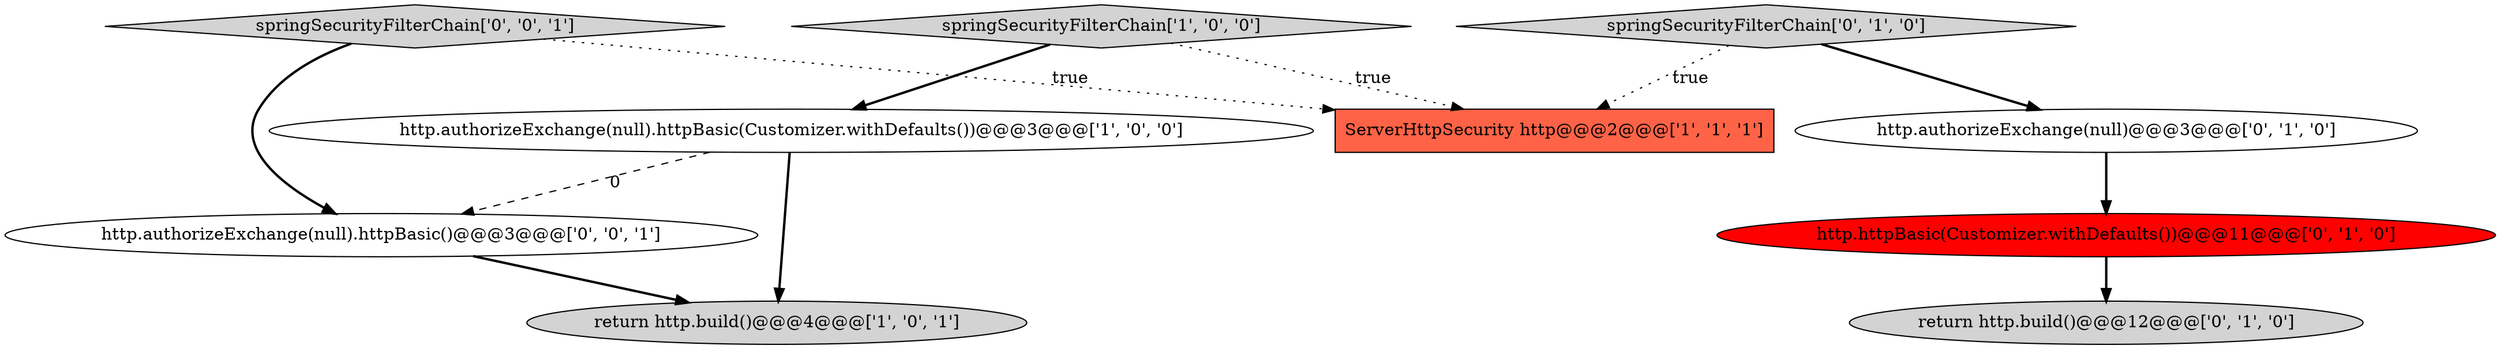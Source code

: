 digraph {
9 [style = filled, label = "http.authorizeExchange(null).httpBasic()@@@3@@@['0', '0', '1']", fillcolor = white, shape = ellipse image = "AAA0AAABBB3BBB"];
4 [style = filled, label = "http.httpBasic(Customizer.withDefaults())@@@11@@@['0', '1', '0']", fillcolor = red, shape = ellipse image = "AAA1AAABBB2BBB"];
3 [style = filled, label = "http.authorizeExchange(null).httpBasic(Customizer.withDefaults())@@@3@@@['1', '0', '0']", fillcolor = white, shape = ellipse image = "AAA0AAABBB1BBB"];
7 [style = filled, label = "springSecurityFilterChain['0', '1', '0']", fillcolor = lightgray, shape = diamond image = "AAA0AAABBB2BBB"];
8 [style = filled, label = "springSecurityFilterChain['0', '0', '1']", fillcolor = lightgray, shape = diamond image = "AAA0AAABBB3BBB"];
1 [style = filled, label = "springSecurityFilterChain['1', '0', '0']", fillcolor = lightgray, shape = diamond image = "AAA0AAABBB1BBB"];
2 [style = filled, label = "return http.build()@@@4@@@['1', '0', '1']", fillcolor = lightgray, shape = ellipse image = "AAA0AAABBB1BBB"];
5 [style = filled, label = "return http.build()@@@12@@@['0', '1', '0']", fillcolor = lightgray, shape = ellipse image = "AAA0AAABBB2BBB"];
6 [style = filled, label = "http.authorizeExchange(null)@@@3@@@['0', '1', '0']", fillcolor = white, shape = ellipse image = "AAA0AAABBB2BBB"];
0 [style = filled, label = "ServerHttpSecurity http@@@2@@@['1', '1', '1']", fillcolor = tomato, shape = box image = "AAA0AAABBB1BBB"];
1->3 [style = bold, label=""];
6->4 [style = bold, label=""];
8->0 [style = dotted, label="true"];
1->0 [style = dotted, label="true"];
3->2 [style = bold, label=""];
7->0 [style = dotted, label="true"];
3->9 [style = dashed, label="0"];
9->2 [style = bold, label=""];
4->5 [style = bold, label=""];
7->6 [style = bold, label=""];
8->9 [style = bold, label=""];
}
